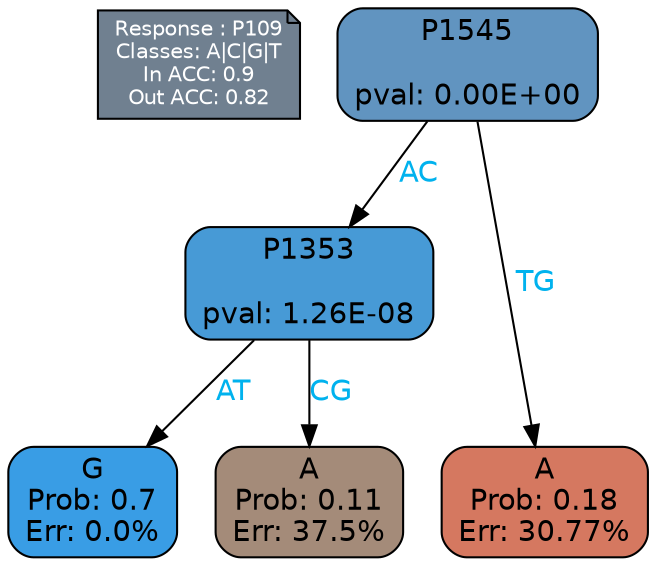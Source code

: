 digraph Tree {
node [shape=box, style="filled, rounded", color="black", fontname=helvetica] ;
graph [ranksep=equally, splines=polylines, bgcolor=transparent, dpi=600] ;
edge [fontname=helvetica] ;
LEGEND [label="Response : P109
Classes: A|C|G|T
In ACC: 0.9
Out ACC: 0.82
",shape=note,align=left,style=filled,fillcolor="slategray",fontcolor="white",fontsize=10];1 [label="P1545

pval: 0.00E+00", fillcolor="#6194c0"] ;
2 [label="P1353

pval: 1.26E-08", fillcolor="#479ad6"] ;
3 [label="G
Prob: 0.7
Err: 0.0%", fillcolor="#399de5"] ;
4 [label="A
Prob: 0.11
Err: 37.5%", fillcolor="#a48b79"] ;
5 [label="A
Prob: 0.18
Err: 30.77%", fillcolor="#d57860"] ;
1 -> 2 [label="AC",fontcolor=deepskyblue2] ;
1 -> 5 [label="TG",fontcolor=deepskyblue2] ;
2 -> 3 [label="AT",fontcolor=deepskyblue2] ;
2 -> 4 [label="CG",fontcolor=deepskyblue2] ;
{rank = same; 3;4;5;}{rank = same; LEGEND;1;}}